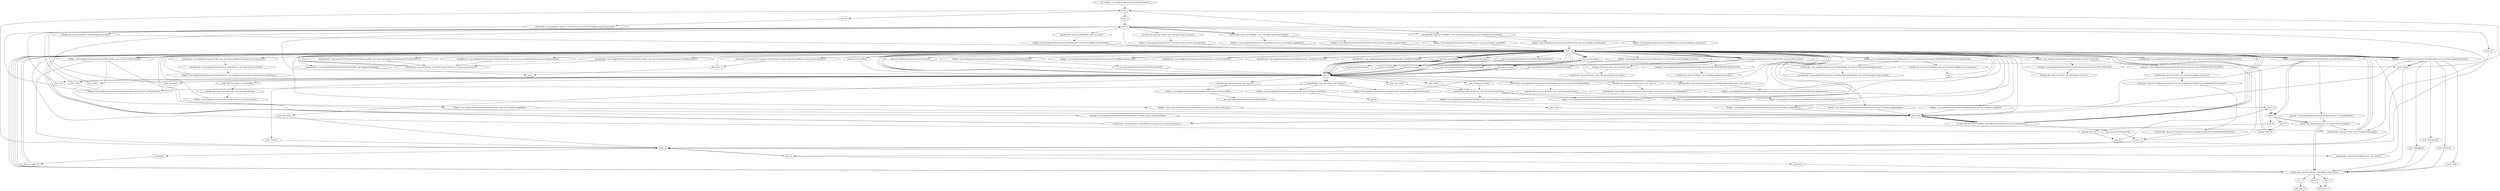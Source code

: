 digraph "" {
    "r0 := @this: com.mindprod.fontshowerawt.FontShowerAwt"
    "push 1"
    "r0 := @this: com.mindprod.fontshowerawt.FontShowerAwt"->"push 1";
    "push 2"
    "push 1"->"push 2";
    "push 0"
    "push 2"->"push 0";
    "load.r r0"
    "push 0"->"load.r r0";
    "staticinvoke <com.mindprod.common11.VersionCheck: boolean isJavaVersionOK(int,int,int,java.awt.Container)>"
    "load.r r0"->"staticinvoke <com.mindprod.common11.VersionCheck: boolean isJavaVersionOK(int,int,int,java.awt.Container)>";
    "ifne load.r r0"
    "staticinvoke <com.mindprod.common11.VersionCheck: boolean isJavaVersionOK(int,int,int,java.awt.Container)>"->"ifne load.r r0";
    "return"
    "ifne load.r r0"->"return";
    "ifne load.r r0"->"load.r r0";
    "new java.awt.BorderLayout"
    "load.r r0"->"new java.awt.BorderLayout";
    "dup1.r"
    "new java.awt.BorderLayout"->"dup1.r";
    "specialinvoke <java.awt.BorderLayout: void <init>()>"
    "dup1.r"->"specialinvoke <java.awt.BorderLayout: void <init>()>";
    "virtualinvoke <com.mindprod.fontshowerawt.FontShowerAwt: void setLayout(java.awt.LayoutManager)>"
    "specialinvoke <java.awt.BorderLayout: void <init>()>"->"virtualinvoke <com.mindprod.fontshowerawt.FontShowerAwt: void setLayout(java.awt.LayoutManager)>";
    "virtualinvoke <com.mindprod.fontshowerawt.FontShowerAwt: void setLayout(java.awt.LayoutManager)>"->"load.r r0";
    "new java.awt.Panel"
    "load.r r0"->"new java.awt.Panel";
    "new java.awt.Panel"->"dup1.r";
    "specialinvoke <java.awt.Panel: void <init>()>"
    "dup1.r"->"specialinvoke <java.awt.Panel: void <init>()>";
    "fieldput <com.mindprod.fontshowerawt.FontShowerAwt: java.awt.Panel toolBar>"
    "specialinvoke <java.awt.Panel: void <init>()>"->"fieldput <com.mindprod.fontshowerawt.FontShowerAwt: java.awt.Panel toolBar>";
    "new com.mindprod.fontshowerawt.FontShowerAwt$1"
    "fieldput <com.mindprod.fontshowerawt.FontShowerAwt: java.awt.Panel toolBar>"->"new com.mindprod.fontshowerawt.FontShowerAwt$1";
    "store.r $r6"
    "new com.mindprod.fontshowerawt.FontShowerAwt$1"->"store.r $r6";
    "load.r $r6"
    "store.r $r6"->"load.r $r6";
    "load.r $r6"->"load.r r0";
    "specialinvoke <com.mindprod.fontshowerawt.FontShowerAwt$1: void <init>(com.mindprod.fontshowerawt.FontShowerAwt)>"
    "load.r r0"->"specialinvoke <com.mindprod.fontshowerawt.FontShowerAwt$1: void <init>(com.mindprod.fontshowerawt.FontShowerAwt)>";
    "specialinvoke <com.mindprod.fontshowerawt.FontShowerAwt$1: void <init>(com.mindprod.fontshowerawt.FontShowerAwt)>"->"load.r r0";
    "new java.awt.Label"
    "load.r r0"->"new java.awt.Label";
    "new java.awt.Label"->"dup1.r";
    "push \"AWT Font Shower 2.9 build 9411\""
    "dup1.r"->"push \"AWT Font Shower 2.9 build 9411\"";
    "specialinvoke <java.awt.Label: void <init>(java.lang.String)>"
    "push \"AWT Font Shower 2.9 build 9411\""->"specialinvoke <java.awt.Label: void <init>(java.lang.String)>";
    "fieldput <com.mindprod.fontshowerawt.FontShowerAwt: java.awt.Label title>"
    "specialinvoke <java.awt.Label: void <init>(java.lang.String)>"->"fieldput <com.mindprod.fontshowerawt.FontShowerAwt: java.awt.Label title>";
    "fieldput <com.mindprod.fontshowerawt.FontShowerAwt: java.awt.Label title>"->"load.r r0";
    "fieldget <com.mindprod.fontshowerawt.FontShowerAwt: java.awt.Label title>"
    "load.r r0"->"fieldget <com.mindprod.fontshowerawt.FontShowerAwt: java.awt.Label title>";
    "staticget <com.mindprod.fontshowerawt.FontShowerAwt: java.awt.Font FONT_FOR_TITLE>"
    "fieldget <com.mindprod.fontshowerawt.FontShowerAwt: java.awt.Label title>"->"staticget <com.mindprod.fontshowerawt.FontShowerAwt: java.awt.Font FONT_FOR_TITLE>";
    "virtualinvoke <java.awt.Label: void setFont(java.awt.Font)>"
    "staticget <com.mindprod.fontshowerawt.FontShowerAwt: java.awt.Font FONT_FOR_TITLE>"->"virtualinvoke <java.awt.Label: void setFont(java.awt.Font)>";
    "virtualinvoke <java.awt.Label: void setFont(java.awt.Font)>"->"load.r r0";
    "load.r r0"->"fieldget <com.mindprod.fontshowerawt.FontShowerAwt: java.awt.Label title>";
    "staticget <com.mindprod.fontshowerawt.FontShowerAwt: java.awt.Color FOREGROUND_FOR_TITLE>"
    "fieldget <com.mindprod.fontshowerawt.FontShowerAwt: java.awt.Label title>"->"staticget <com.mindprod.fontshowerawt.FontShowerAwt: java.awt.Color FOREGROUND_FOR_TITLE>";
    "virtualinvoke <java.awt.Label: void setForeground(java.awt.Color)>"
    "staticget <com.mindprod.fontshowerawt.FontShowerAwt: java.awt.Color FOREGROUND_FOR_TITLE>"->"virtualinvoke <java.awt.Label: void setForeground(java.awt.Color)>";
    "staticinvoke <java.awt.GraphicsEnvironment: java.awt.GraphicsEnvironment getLocalGraphicsEnvironment()>"
    "virtualinvoke <java.awt.Label: void setForeground(java.awt.Color)>"->"staticinvoke <java.awt.GraphicsEnvironment: java.awt.GraphicsEnvironment getLocalGraphicsEnvironment()>";
    "virtualinvoke <java.awt.GraphicsEnvironment: java.lang.String[] getAvailableFontFamilyNames()>"
    "staticinvoke <java.awt.GraphicsEnvironment: java.awt.GraphicsEnvironment getLocalGraphicsEnvironment()>"->"virtualinvoke <java.awt.GraphicsEnvironment: java.lang.String[] getAvailableFontFamilyNames()>";
    "store.r r3"
    "virtualinvoke <java.awt.GraphicsEnvironment: java.lang.String[] getAvailableFontFamilyNames()>"->"store.r r3";
    "store.r r3"->"load.r r0";
    "new java.awt.Choice"
    "load.r r0"->"new java.awt.Choice";
    "new java.awt.Choice"->"dup1.r";
    "specialinvoke <java.awt.Choice: void <init>()>"
    "dup1.r"->"specialinvoke <java.awt.Choice: void <init>()>";
    "fieldput <com.mindprod.fontshowerawt.FontShowerAwt: java.awt.Choice allFontChoices>"
    "specialinvoke <java.awt.Choice: void <init>()>"->"fieldput <com.mindprod.fontshowerawt.FontShowerAwt: java.awt.Choice allFontChoices>";
    "fieldput <com.mindprod.fontshowerawt.FontShowerAwt: java.awt.Choice allFontChoices>"->"push 0";
    "store.i i2"
    "push 0"->"store.i i2";
    "load.i i2"
    "store.i i2"->"load.i i2";
    "load.r r3"
    "load.i i2"->"load.r r3";
    "arraylength"
    "load.r r3"->"arraylength";
    "ifcmpge.i load.r r0"
    "arraylength"->"ifcmpge.i load.r r0";
    "ifcmpge.i load.r r0"->"load.r r0";
    "fieldget <com.mindprod.fontshowerawt.FontShowerAwt: java.awt.Choice allFontChoices>"
    "load.r r0"->"fieldget <com.mindprod.fontshowerawt.FontShowerAwt: java.awt.Choice allFontChoices>";
    "fieldget <com.mindprod.fontshowerawt.FontShowerAwt: java.awt.Choice allFontChoices>"->"load.r r3";
    "load.r r3"->"load.i i2";
    "arrayread.r"
    "load.i i2"->"arrayread.r";
    "virtualinvoke <java.awt.Choice: void add(java.lang.String)>"
    "arrayread.r"->"virtualinvoke <java.awt.Choice: void add(java.lang.String)>";
    "inc.i i2 1"
    "virtualinvoke <java.awt.Choice: void add(java.lang.String)>"->"inc.i i2 1";
    "goto load.i i2"
    "inc.i i2 1"->"goto load.i i2";
    "ifcmpge.i load.r r0"->"load.r r0";
    "load.r r0"->"fieldget <com.mindprod.fontshowerawt.FontShowerAwt: java.awt.Choice allFontChoices>";
    "staticget <com.mindprod.fontshowerawt.FontShowerAwt: java.lang.String currentFontName>"
    "fieldget <com.mindprod.fontshowerawt.FontShowerAwt: java.awt.Choice allFontChoices>"->"staticget <com.mindprod.fontshowerawt.FontShowerAwt: java.lang.String currentFontName>";
    "virtualinvoke <java.awt.Choice: void select(java.lang.String)>"
    "staticget <com.mindprod.fontshowerawt.FontShowerAwt: java.lang.String currentFontName>"->"virtualinvoke <java.awt.Choice: void select(java.lang.String)>";
    "virtualinvoke <java.awt.Choice: void select(java.lang.String)>"->"load.r r0";
    "load.r r0"->"fieldget <com.mindprod.fontshowerawt.FontShowerAwt: java.awt.Choice allFontChoices>";
    "fieldget <com.mindprod.fontshowerawt.FontShowerAwt: java.awt.Choice allFontChoices>"->"load.r $r6";
    "virtualinvoke <java.awt.Choice: void addItemListener(java.awt.event.ItemListener)>"
    "load.r $r6"->"virtualinvoke <java.awt.Choice: void addItemListener(java.awt.event.ItemListener)>";
    "virtualinvoke <java.awt.Choice: void addItemListener(java.awt.event.ItemListener)>"->"load.r r0";
    "load.r r0"->"new java.awt.Choice";
    "new java.awt.Choice"->"dup1.r";
    "dup1.r"->"specialinvoke <java.awt.Choice: void <init>()>";
    "fieldput <com.mindprod.fontshowerawt.FontShowerAwt: java.awt.Choice logicalFontChoices>"
    "specialinvoke <java.awt.Choice: void <init>()>"->"fieldput <com.mindprod.fontshowerawt.FontShowerAwt: java.awt.Choice logicalFontChoices>";
    "fieldput <com.mindprod.fontshowerawt.FontShowerAwt: java.awt.Choice logicalFontChoices>"->"load.r r0";
    "fieldget <com.mindprod.fontshowerawt.FontShowerAwt: java.awt.Choice logicalFontChoices>"
    "load.r r0"->"fieldget <com.mindprod.fontshowerawt.FontShowerAwt: java.awt.Choice logicalFontChoices>";
    "push \"Dialog\""
    "fieldget <com.mindprod.fontshowerawt.FontShowerAwt: java.awt.Choice logicalFontChoices>"->"push \"Dialog\"";
    "push \"Dialog\""->"virtualinvoke <java.awt.Choice: void add(java.lang.String)>";
    "virtualinvoke <java.awt.Choice: void add(java.lang.String)>"->"load.r r0";
    "load.r r0"->"fieldget <com.mindprod.fontshowerawt.FontShowerAwt: java.awt.Choice logicalFontChoices>";
    "push \"DialogInput\""
    "fieldget <com.mindprod.fontshowerawt.FontShowerAwt: java.awt.Choice logicalFontChoices>"->"push \"DialogInput\"";
    "push \"DialogInput\""->"virtualinvoke <java.awt.Choice: void add(java.lang.String)>";
    "virtualinvoke <java.awt.Choice: void add(java.lang.String)>"->"load.r r0";
    "load.r r0"->"fieldget <com.mindprod.fontshowerawt.FontShowerAwt: java.awt.Choice logicalFontChoices>";
    "push \"Monospaced\""
    "fieldget <com.mindprod.fontshowerawt.FontShowerAwt: java.awt.Choice logicalFontChoices>"->"push \"Monospaced\"";
    "push \"Monospaced\""->"virtualinvoke <java.awt.Choice: void add(java.lang.String)>";
    "virtualinvoke <java.awt.Choice: void add(java.lang.String)>"->"load.r r0";
    "load.r r0"->"fieldget <com.mindprod.fontshowerawt.FontShowerAwt: java.awt.Choice logicalFontChoices>";
    "push \"SansSerif\""
    "fieldget <com.mindprod.fontshowerawt.FontShowerAwt: java.awt.Choice logicalFontChoices>"->"push \"SansSerif\"";
    "push \"SansSerif\""->"virtualinvoke <java.awt.Choice: void add(java.lang.String)>";
    "virtualinvoke <java.awt.Choice: void add(java.lang.String)>"->"load.r r0";
    "load.r r0"->"fieldget <com.mindprod.fontshowerawt.FontShowerAwt: java.awt.Choice logicalFontChoices>";
    "push \"Serif\""
    "fieldget <com.mindprod.fontshowerawt.FontShowerAwt: java.awt.Choice logicalFontChoices>"->"push \"Serif\"";
    "push \"Serif\""->"virtualinvoke <java.awt.Choice: void add(java.lang.String)>";
    "virtualinvoke <java.awt.Choice: void add(java.lang.String)>"->"load.r r0";
    "load.r r0"->"fieldget <com.mindprod.fontshowerawt.FontShowerAwt: java.awt.Choice logicalFontChoices>";
    "fieldget <com.mindprod.fontshowerawt.FontShowerAwt: java.awt.Choice logicalFontChoices>"->"push \"Dialog\"";
    "push \"Dialog\""->"virtualinvoke <java.awt.Choice: void select(java.lang.String)>";
    "virtualinvoke <java.awt.Choice: void select(java.lang.String)>"->"load.r r0";
    "load.r r0"->"fieldget <com.mindprod.fontshowerawt.FontShowerAwt: java.awt.Choice logicalFontChoices>";
    "fieldget <com.mindprod.fontshowerawt.FontShowerAwt: java.awt.Choice logicalFontChoices>"->"load.r $r6";
    "load.r $r6"->"virtualinvoke <java.awt.Choice: void addItemListener(java.awt.event.ItemListener)>";
    "virtualinvoke <java.awt.Choice: void addItemListener(java.awt.event.ItemListener)>"->"load.r r0";
    "load.r r0"->"new java.awt.Choice";
    "new java.awt.Choice"->"dup1.r";
    "dup1.r"->"specialinvoke <java.awt.Choice: void <init>()>";
    "fieldput <com.mindprod.fontshowerawt.FontShowerAwt: java.awt.Choice sizeChoices>"
    "specialinvoke <java.awt.Choice: void <init>()>"->"fieldput <com.mindprod.fontshowerawt.FontShowerAwt: java.awt.Choice sizeChoices>";
    "push 8"
    "fieldput <com.mindprod.fontshowerawt.FontShowerAwt: java.awt.Choice sizeChoices>"->"push 8";
    "store.i r3"
    "push 8"->"store.i r3";
    "load.i r3"
    "store.i r3"->"load.i r3";
    "push 30"
    "load.i r3"->"push 30";
    "ifcmpgt.i push 35"
    "push 30"->"ifcmpgt.i push 35";
    "ifcmpgt.i push 35"->"load.r r0";
    "fieldget <com.mindprod.fontshowerawt.FontShowerAwt: java.awt.Choice sizeChoices>"
    "load.r r0"->"fieldget <com.mindprod.fontshowerawt.FontShowerAwt: java.awt.Choice sizeChoices>";
    "fieldget <com.mindprod.fontshowerawt.FontShowerAwt: java.awt.Choice sizeChoices>"->"load.i r3";
    "staticinvoke <java.lang.Integer: java.lang.String toString(int)>"
    "load.i r3"->"staticinvoke <java.lang.Integer: java.lang.String toString(int)>";
    "staticinvoke <java.lang.Integer: java.lang.String toString(int)>"->"virtualinvoke <java.awt.Choice: void add(java.lang.String)>";
    "inc.i r3 1"
    "virtualinvoke <java.awt.Choice: void add(java.lang.String)>"->"inc.i r3 1";
    "goto load.i r3"
    "inc.i r3 1"->"goto load.i r3";
    "push 35"
    "ifcmpgt.i push 35"->"push 35";
    "push 35"->"store.i r3";
    "store.i r3"->"load.i r3";
    "push 70"
    "load.i r3"->"push 70";
    "ifcmpgt.i load.r r0"
    "push 70"->"ifcmpgt.i load.r r0";
    "ifcmpgt.i load.r r0"->"load.r r0";
    "load.r r0"->"fieldget <com.mindprod.fontshowerawt.FontShowerAwt: java.awt.Choice sizeChoices>";
    "fieldget <com.mindprod.fontshowerawt.FontShowerAwt: java.awt.Choice sizeChoices>"->"load.i r3";
    "load.i r3"->"staticinvoke <java.lang.Integer: java.lang.String toString(int)>";
    "staticinvoke <java.lang.Integer: java.lang.String toString(int)>"->"virtualinvoke <java.awt.Choice: void add(java.lang.String)>";
    "inc.i r3 5"
    "virtualinvoke <java.awt.Choice: void add(java.lang.String)>"->"inc.i r3 5";
    "inc.i r3 5"->"goto load.i r3";
    "ifcmpgt.i load.r r0"->"load.r r0";
    "load.r r0"->"fieldget <com.mindprod.fontshowerawt.FontShowerAwt: java.awt.Choice sizeChoices>";
    "staticget <com.mindprod.fontshowerawt.FontShowerAwt: int currentFontSize>"
    "fieldget <com.mindprod.fontshowerawt.FontShowerAwt: java.awt.Choice sizeChoices>"->"staticget <com.mindprod.fontshowerawt.FontShowerAwt: int currentFontSize>";
    "staticget <com.mindprod.fontshowerawt.FontShowerAwt: int currentFontSize>"->"staticinvoke <java.lang.Integer: java.lang.String toString(int)>";
    "staticinvoke <java.lang.Integer: java.lang.String toString(int)>"->"virtualinvoke <java.awt.Choice: void select(java.lang.String)>";
    "virtualinvoke <java.awt.Choice: void select(java.lang.String)>"->"load.r r0";
    "load.r r0"->"fieldget <com.mindprod.fontshowerawt.FontShowerAwt: java.awt.Choice sizeChoices>";
    "fieldget <com.mindprod.fontshowerawt.FontShowerAwt: java.awt.Choice sizeChoices>"->"load.r $r6";
    "load.r $r6"->"virtualinvoke <java.awt.Choice: void addItemListener(java.awt.event.ItemListener)>";
    "virtualinvoke <java.awt.Choice: void addItemListener(java.awt.event.ItemListener)>"->"load.r r0";
    "load.r r0"->"new java.awt.Label";
    "new java.awt.Label"->"dup1.r";
    "push \"pts\""
    "dup1.r"->"push \"pts\"";
    "push \"pts\""->"push 0";
    "specialinvoke <java.awt.Label: void <init>(java.lang.String,int)>"
    "push 0"->"specialinvoke <java.awt.Label: void <init>(java.lang.String,int)>";
    "fieldput <com.mindprod.fontshowerawt.FontShowerAwt: java.awt.Label ptLabel>"
    "specialinvoke <java.awt.Label: void <init>(java.lang.String,int)>"->"fieldput <com.mindprod.fontshowerawt.FontShowerAwt: java.awt.Label ptLabel>";
    "fieldput <com.mindprod.fontshowerawt.FontShowerAwt: java.awt.Label ptLabel>"->"load.r r0";
    "new java.awt.Checkbox"
    "load.r r0"->"new java.awt.Checkbox";
    "new java.awt.Checkbox"->"dup1.r";
    "push \"Bold\""
    "dup1.r"->"push \"Bold\"";
    "push \"Bold\""->"push 0";
    "specialinvoke <java.awt.Checkbox: void <init>(java.lang.String,boolean)>"
    "push 0"->"specialinvoke <java.awt.Checkbox: void <init>(java.lang.String,boolean)>";
    "fieldput <com.mindprod.fontshowerawt.FontShowerAwt: java.awt.Checkbox toggleBold>"
    "specialinvoke <java.awt.Checkbox: void <init>(java.lang.String,boolean)>"->"fieldput <com.mindprod.fontshowerawt.FontShowerAwt: java.awt.Checkbox toggleBold>";
    "fieldput <com.mindprod.fontshowerawt.FontShowerAwt: java.awt.Checkbox toggleBold>"->"load.r r0";
    "fieldget <com.mindprod.fontshowerawt.FontShowerAwt: java.awt.Checkbox toggleBold>"
    "load.r r0"->"fieldget <com.mindprod.fontshowerawt.FontShowerAwt: java.awt.Checkbox toggleBold>";
    "fieldget <com.mindprod.fontshowerawt.FontShowerAwt: java.awt.Checkbox toggleBold>"->"load.r $r6";
    "virtualinvoke <java.awt.Checkbox: void addItemListener(java.awt.event.ItemListener)>"
    "load.r $r6"->"virtualinvoke <java.awt.Checkbox: void addItemListener(java.awt.event.ItemListener)>";
    "virtualinvoke <java.awt.Checkbox: void addItemListener(java.awt.event.ItemListener)>"->"load.r r0";
    "load.r r0"->"new java.awt.Checkbox";
    "new java.awt.Checkbox"->"dup1.r";
    "push \"Italics\""
    "dup1.r"->"push \"Italics\"";
    "push \"Italics\""->"push 0";
    "push 0"->"specialinvoke <java.awt.Checkbox: void <init>(java.lang.String,boolean)>";
    "fieldput <com.mindprod.fontshowerawt.FontShowerAwt: java.awt.Checkbox toggleItalics>"
    "specialinvoke <java.awt.Checkbox: void <init>(java.lang.String,boolean)>"->"fieldput <com.mindprod.fontshowerawt.FontShowerAwt: java.awt.Checkbox toggleItalics>";
    "fieldput <com.mindprod.fontshowerawt.FontShowerAwt: java.awt.Checkbox toggleItalics>"->"load.r r0";
    "fieldget <com.mindprod.fontshowerawt.FontShowerAwt: java.awt.Checkbox toggleItalics>"
    "load.r r0"->"fieldget <com.mindprod.fontshowerawt.FontShowerAwt: java.awt.Checkbox toggleItalics>";
    "fieldget <com.mindprod.fontshowerawt.FontShowerAwt: java.awt.Checkbox toggleItalics>"->"load.r $r6";
    "load.r $r6"->"virtualinvoke <java.awt.Checkbox: void addItemListener(java.awt.event.ItemListener)>";
    "new java.awt.CheckboxGroup"
    "virtualinvoke <java.awt.Checkbox: void addItemListener(java.awt.event.ItemListener)>"->"new java.awt.CheckboxGroup";
    "new java.awt.CheckboxGroup"->"store.r r3";
    "store.r r3"->"load.r r3";
    "specialinvoke <java.awt.CheckboxGroup: void <init>()>"
    "load.r r3"->"specialinvoke <java.awt.CheckboxGroup: void <init>()>";
    "specialinvoke <java.awt.CheckboxGroup: void <init>()>"->"load.r r0";
    "load.r r0"->"new java.awt.Checkbox";
    "new java.awt.Checkbox"->"dup1.r";
    "push \"Canvas\""
    "dup1.r"->"push \"Canvas\"";
    "push \"Canvas\""->"load.r r3";
    "load.r r3"->"push 0";
    "specialinvoke <java.awt.Checkbox: void <init>(java.lang.String,java.awt.CheckboxGroup,boolean)>"
    "push 0"->"specialinvoke <java.awt.Checkbox: void <init>(java.lang.String,java.awt.CheckboxGroup,boolean)>";
    "fieldput <com.mindprod.fontshowerawt.FontShowerAwt: java.awt.Checkbox withCanvas>"
    "specialinvoke <java.awt.Checkbox: void <init>(java.lang.String,java.awt.CheckboxGroup,boolean)>"->"fieldput <com.mindprod.fontshowerawt.FontShowerAwt: java.awt.Checkbox withCanvas>";
    "fieldput <com.mindprod.fontshowerawt.FontShowerAwt: java.awt.Checkbox withCanvas>"->"load.r r0";
    "fieldget <com.mindprod.fontshowerawt.FontShowerAwt: java.awt.Checkbox withCanvas>"
    "load.r r0"->"fieldget <com.mindprod.fontshowerawt.FontShowerAwt: java.awt.Checkbox withCanvas>";
    "fieldget <com.mindprod.fontshowerawt.FontShowerAwt: java.awt.Checkbox withCanvas>"->"load.r $r6";
    "load.r $r6"->"virtualinvoke <java.awt.Checkbox: void addItemListener(java.awt.event.ItemListener)>";
    "virtualinvoke <java.awt.Checkbox: void addItemListener(java.awt.event.ItemListener)>"->"load.r r0";
    "load.r r0"->"new java.awt.Checkbox";
    "new java.awt.Checkbox"->"dup1.r";
    "push \"TextArea\""
    "dup1.r"->"push \"TextArea\"";
    "push \"TextArea\""->"load.r r3";
    "load.r r3"->"push 1";
    "push 1"->"specialinvoke <java.awt.Checkbox: void <init>(java.lang.String,java.awt.CheckboxGroup,boolean)>";
    "fieldput <com.mindprod.fontshowerawt.FontShowerAwt: java.awt.Checkbox withTextArea>"
    "specialinvoke <java.awt.Checkbox: void <init>(java.lang.String,java.awt.CheckboxGroup,boolean)>"->"fieldput <com.mindprod.fontshowerawt.FontShowerAwt: java.awt.Checkbox withTextArea>";
    "fieldput <com.mindprod.fontshowerawt.FontShowerAwt: java.awt.Checkbox withTextArea>"->"load.r r0";
    "fieldget <com.mindprod.fontshowerawt.FontShowerAwt: java.awt.Checkbox withTextArea>"
    "load.r r0"->"fieldget <com.mindprod.fontshowerawt.FontShowerAwt: java.awt.Checkbox withTextArea>";
    "fieldget <com.mindprod.fontshowerawt.FontShowerAwt: java.awt.Checkbox withTextArea>"->"load.r $r6";
    "load.r $r6"->"virtualinvoke <java.awt.Checkbox: void addItemListener(java.awt.event.ItemListener)>";
    "virtualinvoke <java.awt.Checkbox: void addItemListener(java.awt.event.ItemListener)>"->"load.r r0";
    "load.r r0"->"new java.awt.Checkbox";
    "new java.awt.Checkbox"->"dup1.r";
    "push \"Anti-alias\""
    "dup1.r"->"push \"Anti-alias\"";
    "push \"Anti-alias\""->"push 0";
    "push 0"->"specialinvoke <java.awt.Checkbox: void <init>(java.lang.String,boolean)>";
    "fieldput <com.mindprod.fontshowerawt.FontShowerAwt: java.awt.Checkbox toggleAntialias>"
    "specialinvoke <java.awt.Checkbox: void <init>(java.lang.String,boolean)>"->"fieldput <com.mindprod.fontshowerawt.FontShowerAwt: java.awt.Checkbox toggleAntialias>";
    "fieldput <com.mindprod.fontshowerawt.FontShowerAwt: java.awt.Checkbox toggleAntialias>"->"load.r r0";
    "fieldget <com.mindprod.fontshowerawt.FontShowerAwt: java.awt.Checkbox toggleAntialias>"
    "load.r r0"->"fieldget <com.mindprod.fontshowerawt.FontShowerAwt: java.awt.Checkbox toggleAntialias>";
    "fieldget <com.mindprod.fontshowerawt.FontShowerAwt: java.awt.Checkbox toggleAntialias>"->"load.r $r6";
    "load.r $r6"->"virtualinvoke <java.awt.Checkbox: void addItemListener(java.awt.event.ItemListener)>";
    "virtualinvoke <java.awt.Checkbox: void addItemListener(java.awt.event.ItemListener)>"->"load.r r0";
    "new java.awt.Button"
    "load.r r0"->"new java.awt.Button";
    "new java.awt.Button"->"dup1.r";
    "push \"Background Colour\""
    "dup1.r"->"push \"Background Colour\"";
    "specialinvoke <java.awt.Button: void <init>(java.lang.String)>"
    "push \"Background Colour\""->"specialinvoke <java.awt.Button: void <init>(java.lang.String)>";
    "fieldput <com.mindprod.fontshowerawt.FontShowerAwt: java.awt.Button chooseBackgroundColor>"
    "specialinvoke <java.awt.Button: void <init>(java.lang.String)>"->"fieldput <com.mindprod.fontshowerawt.FontShowerAwt: java.awt.Button chooseBackgroundColor>";
    "fieldput <com.mindprod.fontshowerawt.FontShowerAwt: java.awt.Button chooseBackgroundColor>"->"load.r r0";
    "fieldget <com.mindprod.fontshowerawt.FontShowerAwt: java.awt.Button chooseBackgroundColor>"
    "load.r r0"->"fieldget <com.mindprod.fontshowerawt.FontShowerAwt: java.awt.Button chooseBackgroundColor>";
    "new com.mindprod.fontshowerawt.FontShowerAwt$2"
    "fieldget <com.mindprod.fontshowerawt.FontShowerAwt: java.awt.Button chooseBackgroundColor>"->"new com.mindprod.fontshowerawt.FontShowerAwt$2";
    "new com.mindprod.fontshowerawt.FontShowerAwt$2"->"dup1.r";
    "dup1.r"->"load.r r0";
    "specialinvoke <com.mindprod.fontshowerawt.FontShowerAwt$2: void <init>(com.mindprod.fontshowerawt.FontShowerAwt)>"
    "load.r r0"->"specialinvoke <com.mindprod.fontshowerawt.FontShowerAwt$2: void <init>(com.mindprod.fontshowerawt.FontShowerAwt)>";
    "virtualinvoke <java.awt.Button: void addActionListener(java.awt.event.ActionListener)>"
    "specialinvoke <com.mindprod.fontshowerawt.FontShowerAwt$2: void <init>(com.mindprod.fontshowerawt.FontShowerAwt)>"->"virtualinvoke <java.awt.Button: void addActionListener(java.awt.event.ActionListener)>";
    "virtualinvoke <java.awt.Button: void addActionListener(java.awt.event.ActionListener)>"->"load.r r0";
    "new com.mindprod.fontshowerawt.ColorChooser"
    "load.r r0"->"new com.mindprod.fontshowerawt.ColorChooser";
    "new com.mindprod.fontshowerawt.ColorChooser"->"dup1.r";
    "dup1.r"->"load.r r0";
    "staticinvoke <com.mindprod.common11.Misc: java.awt.Frame getParentFrame(java.awt.Component)>"
    "load.r r0"->"staticinvoke <com.mindprod.common11.Misc: java.awt.Frame getParentFrame(java.awt.Component)>";
    "specialinvoke <com.mindprod.fontshowerawt.ColorChooser: void <init>(java.awt.Frame)>"
    "staticinvoke <com.mindprod.common11.Misc: java.awt.Frame getParentFrame(java.awt.Component)>"->"specialinvoke <com.mindprod.fontshowerawt.ColorChooser: void <init>(java.awt.Frame)>";
    "fieldput <com.mindprod.fontshowerawt.FontShowerAwt: com.mindprod.fontshowerawt.ColorChooser colorChooser>"
    "specialinvoke <com.mindprod.fontshowerawt.ColorChooser: void <init>(java.awt.Frame)>"->"fieldput <com.mindprod.fontshowerawt.FontShowerAwt: com.mindprod.fontshowerawt.ColorChooser colorChooser>";
    "fieldput <com.mindprod.fontshowerawt.FontShowerAwt: com.mindprod.fontshowerawt.ColorChooser colorChooser>"->"load.r r0";
    "load.r r0"->"new java.awt.Button";
    "new java.awt.Button"->"dup1.r";
    "push \"Text Colour\""
    "dup1.r"->"push \"Text Colour\"";
    "push \"Text Colour\""->"specialinvoke <java.awt.Button: void <init>(java.lang.String)>";
    "fieldput <com.mindprod.fontshowerawt.FontShowerAwt: java.awt.Button chooseForegroundColor>"
    "specialinvoke <java.awt.Button: void <init>(java.lang.String)>"->"fieldput <com.mindprod.fontshowerawt.FontShowerAwt: java.awt.Button chooseForegroundColor>";
    "fieldput <com.mindprod.fontshowerawt.FontShowerAwt: java.awt.Button chooseForegroundColor>"->"load.r r0";
    "fieldget <com.mindprod.fontshowerawt.FontShowerAwt: java.awt.Button chooseForegroundColor>"
    "load.r r0"->"fieldget <com.mindprod.fontshowerawt.FontShowerAwt: java.awt.Button chooseForegroundColor>";
    "new com.mindprod.fontshowerawt.FontShowerAwt$3"
    "fieldget <com.mindprod.fontshowerawt.FontShowerAwt: java.awt.Button chooseForegroundColor>"->"new com.mindprod.fontshowerawt.FontShowerAwt$3";
    "new com.mindprod.fontshowerawt.FontShowerAwt$3"->"dup1.r";
    "dup1.r"->"load.r r0";
    "specialinvoke <com.mindprod.fontshowerawt.FontShowerAwt$3: void <init>(com.mindprod.fontshowerawt.FontShowerAwt)>"
    "load.r r0"->"specialinvoke <com.mindprod.fontshowerawt.FontShowerAwt$3: void <init>(com.mindprod.fontshowerawt.FontShowerAwt)>";
    "specialinvoke <com.mindprod.fontshowerawt.FontShowerAwt$3: void <init>(com.mindprod.fontshowerawt.FontShowerAwt)>"->"virtualinvoke <java.awt.Button: void addActionListener(java.awt.event.ActionListener)>";
    "virtualinvoke <java.awt.Button: void addActionListener(java.awt.event.ActionListener)>"->"load.r r0";
    "load.r r0"->"new java.awt.Button";
    "new java.awt.Button"->"dup1.r";
    "push \"About\""
    "dup1.r"->"push \"About\"";
    "push \"About\""->"specialinvoke <java.awt.Button: void <init>(java.lang.String)>";
    "fieldput <com.mindprod.fontshowerawt.FontShowerAwt: java.awt.Button about>"
    "specialinvoke <java.awt.Button: void <init>(java.lang.String)>"->"fieldput <com.mindprod.fontshowerawt.FontShowerAwt: java.awt.Button about>";
    "fieldput <com.mindprod.fontshowerawt.FontShowerAwt: java.awt.Button about>"->"load.r r0";
    "fieldget <com.mindprod.fontshowerawt.FontShowerAwt: java.awt.Button about>"
    "load.r r0"->"fieldget <com.mindprod.fontshowerawt.FontShowerAwt: java.awt.Button about>";
    "staticget <java.awt.Color: java.awt.Color white>"
    "fieldget <com.mindprod.fontshowerawt.FontShowerAwt: java.awt.Button about>"->"staticget <java.awt.Color: java.awt.Color white>";
    "virtualinvoke <java.awt.Button: void setForeground(java.awt.Color)>"
    "staticget <java.awt.Color: java.awt.Color white>"->"virtualinvoke <java.awt.Button: void setForeground(java.awt.Color)>";
    "virtualinvoke <java.awt.Button: void setForeground(java.awt.Color)>"->"load.r r0";
    "load.r r0"->"fieldget <com.mindprod.fontshowerawt.FontShowerAwt: java.awt.Button about>";
    "staticget <com.mindprod.fontshowerawt.FontShowerAwt: java.awt.Color BACKGROUND_FOR_BUTTON>"
    "fieldget <com.mindprod.fontshowerawt.FontShowerAwt: java.awt.Button about>"->"staticget <com.mindprod.fontshowerawt.FontShowerAwt: java.awt.Color BACKGROUND_FOR_BUTTON>";
    "virtualinvoke <java.awt.Button: void setBackground(java.awt.Color)>"
    "staticget <com.mindprod.fontshowerawt.FontShowerAwt: java.awt.Color BACKGROUND_FOR_BUTTON>"->"virtualinvoke <java.awt.Button: void setBackground(java.awt.Color)>";
    "virtualinvoke <java.awt.Button: void setBackground(java.awt.Color)>"->"load.r r0";
    "load.r r0"->"fieldget <com.mindprod.fontshowerawt.FontShowerAwt: java.awt.Button about>";
    "fieldget <com.mindprod.fontshowerawt.FontShowerAwt: java.awt.Button about>"->"push \"Dialog\"";
    "push \"Dialog\""->"push 1";
    "push 16"
    "push 1"->"push 16";
    "staticinvoke <com.mindprod.common11.FontFactory: java.awt.Font build(java.lang.String,int,int)>"
    "push 16"->"staticinvoke <com.mindprod.common11.FontFactory: java.awt.Font build(java.lang.String,int,int)>";
    "virtualinvoke <java.awt.Button: void setFont(java.awt.Font)>"
    "staticinvoke <com.mindprod.common11.FontFactory: java.awt.Font build(java.lang.String,int,int)>"->"virtualinvoke <java.awt.Button: void setFont(java.awt.Font)>";
    "virtualinvoke <java.awt.Button: void setFont(java.awt.Font)>"->"load.r r0";
    "load.r r0"->"fieldget <com.mindprod.fontshowerawt.FontShowerAwt: java.awt.Button about>";
    "new com.mindprod.fontshowerawt.FontShowerAwt$4"
    "fieldget <com.mindprod.fontshowerawt.FontShowerAwt: java.awt.Button about>"->"new com.mindprod.fontshowerawt.FontShowerAwt$4";
    "new com.mindprod.fontshowerawt.FontShowerAwt$4"->"dup1.r";
    "dup1.r"->"load.r r0";
    "specialinvoke <com.mindprod.fontshowerawt.FontShowerAwt$4: void <init>(com.mindprod.fontshowerawt.FontShowerAwt)>"
    "load.r r0"->"specialinvoke <com.mindprod.fontshowerawt.FontShowerAwt$4: void <init>(com.mindprod.fontshowerawt.FontShowerAwt)>";
    "specialinvoke <com.mindprod.fontshowerawt.FontShowerAwt$4: void <init>(com.mindprod.fontshowerawt.FontShowerAwt)>"->"virtualinvoke <java.awt.Button: void addActionListener(java.awt.event.ActionListener)>";
    "virtualinvoke <java.awt.Button: void addActionListener(java.awt.event.ActionListener)>"->"load.r r0";
    "new java.awt.TextArea"
    "load.r r0"->"new java.awt.TextArea";
    "new java.awt.TextArea"->"dup1.r";
    "staticinvoke <com.mindprod.fontshowerawt.FontSamples: java.lang.String getFontSampleText()>"
    "dup1.r"->"staticinvoke <com.mindprod.fontshowerawt.FontSamples: java.lang.String getFontSampleText()>";
    "specialinvoke <java.awt.TextArea: void <init>(java.lang.String)>"
    "staticinvoke <com.mindprod.fontshowerawt.FontSamples: java.lang.String getFontSampleText()>"->"specialinvoke <java.awt.TextArea: void <init>(java.lang.String)>";
    "fieldput <com.mindprod.fontshowerawt.FontShowerAwt: java.awt.TextArea displayTextArea>"
    "specialinvoke <java.awt.TextArea: void <init>(java.lang.String)>"->"fieldput <com.mindprod.fontshowerawt.FontShowerAwt: java.awt.TextArea displayTextArea>";
    "fieldput <com.mindprod.fontshowerawt.FontShowerAwt: java.awt.TextArea displayTextArea>"->"load.r r0";
    "new com.mindprod.fontshowerawt.AntiAliastedFontedTextArea"
    "load.r r0"->"new com.mindprod.fontshowerawt.AntiAliastedFontedTextArea";
    "new com.mindprod.fontshowerawt.AntiAliastedFontedTextArea"->"dup1.r";
    "specialinvoke <com.mindprod.fontshowerawt.AntiAliastedFontedTextArea: void <init>()>"
    "dup1.r"->"specialinvoke <com.mindprod.fontshowerawt.AntiAliastedFontedTextArea: void <init>()>";
    "fieldput <com.mindprod.fontshowerawt.FontShowerAwt: com.mindprod.fontshowerawt.AntiAliastedFontedTextArea displayCanvas>"
    "specialinvoke <com.mindprod.fontshowerawt.AntiAliastedFontedTextArea: void <init>()>"->"fieldput <com.mindprod.fontshowerawt.FontShowerAwt: com.mindprod.fontshowerawt.AntiAliastedFontedTextArea displayCanvas>";
    "fieldput <com.mindprod.fontshowerawt.FontShowerAwt: com.mindprod.fontshowerawt.AntiAliastedFontedTextArea displayCanvas>"->"load.r r0";
    "fieldget <com.mindprod.fontshowerawt.FontShowerAwt: com.mindprod.fontshowerawt.AntiAliastedFontedTextArea displayCanvas>"
    "load.r r0"->"fieldget <com.mindprod.fontshowerawt.FontShowerAwt: com.mindprod.fontshowerawt.AntiAliastedFontedTextArea displayCanvas>";
    "staticinvoke <com.mindprod.fontshowerawt.FontSamples: java.lang.String[] getFontSampleLines()>"
    "fieldget <com.mindprod.fontshowerawt.FontShowerAwt: com.mindprod.fontshowerawt.AntiAliastedFontedTextArea displayCanvas>"->"staticinvoke <com.mindprod.fontshowerawt.FontSamples: java.lang.String[] getFontSampleLines()>";
    "virtualinvoke <com.mindprod.fontshowerawt.AntiAliastedFontedTextArea: void setTextLines(java.lang.String[])>"
    "staticinvoke <com.mindprod.fontshowerawt.FontSamples: java.lang.String[] getFontSampleLines()>"->"virtualinvoke <com.mindprod.fontshowerawt.AntiAliastedFontedTextArea: void setTextLines(java.lang.String[])>";
    "virtualinvoke <com.mindprod.fontshowerawt.AntiAliastedFontedTextArea: void setTextLines(java.lang.String[])>"->"load.r r0";
    "new java.awt.ScrollPane"
    "load.r r0"->"new java.awt.ScrollPane";
    "new java.awt.ScrollPane"->"dup1.r";
    "dup1.r"->"push 0";
    "specialinvoke <java.awt.ScrollPane: void <init>(int)>"
    "push 0"->"specialinvoke <java.awt.ScrollPane: void <init>(int)>";
    "fieldput <com.mindprod.fontshowerawt.FontShowerAwt: java.awt.ScrollPane canvasScroller>"
    "specialinvoke <java.awt.ScrollPane: void <init>(int)>"->"fieldput <com.mindprod.fontshowerawt.FontShowerAwt: java.awt.ScrollPane canvasScroller>";
    "fieldput <com.mindprod.fontshowerawt.FontShowerAwt: java.awt.ScrollPane canvasScroller>"->"load.r r0";
    "fieldget <com.mindprod.fontshowerawt.FontShowerAwt: java.awt.ScrollPane canvasScroller>"
    "load.r r0"->"fieldget <com.mindprod.fontshowerawt.FontShowerAwt: java.awt.ScrollPane canvasScroller>";
    "fieldget <com.mindprod.fontshowerawt.FontShowerAwt: java.awt.ScrollPane canvasScroller>"->"load.r r0";
    "load.r r0"->"fieldget <com.mindprod.fontshowerawt.FontShowerAwt: com.mindprod.fontshowerawt.AntiAliastedFontedTextArea displayCanvas>";
    "virtualinvoke <java.awt.ScrollPane: java.awt.Component add(java.awt.Component)>"
    "fieldget <com.mindprod.fontshowerawt.FontShowerAwt: com.mindprod.fontshowerawt.AntiAliastedFontedTextArea displayCanvas>"->"virtualinvoke <java.awt.ScrollPane: java.awt.Component add(java.awt.Component)>";
    "pop"
    "virtualinvoke <java.awt.ScrollPane: java.awt.Component add(java.awt.Component)>"->"pop";
    "pop"->"load.r r0";
    "specialinvoke <com.mindprod.fontshowerawt.FontShowerAwt: void layoutToolbar()>"
    "load.r r0"->"specialinvoke <com.mindprod.fontshowerawt.FontShowerAwt: void layoutToolbar()>";
    "specialinvoke <com.mindprod.fontshowerawt.FontShowerAwt: void layoutToolbar()>"->"load.r r0";
    "specialinvoke <com.mindprod.fontshowerawt.FontShowerAwt: void flipFromCanvas()>"
    "load.r r0"->"specialinvoke <com.mindprod.fontshowerawt.FontShowerAwt: void flipFromCanvas()>";
    "specialinvoke <com.mindprod.fontshowerawt.FontShowerAwt: void flipFromCanvas()>"->"load.r r0";
    "specialinvoke <com.mindprod.fontshowerawt.FontShowerAwt: void flipToTextArea()>"
    "load.r r0"->"specialinvoke <com.mindprod.fontshowerawt.FontShowerAwt: void flipToTextArea()>";
    "specialinvoke <com.mindprod.fontshowerawt.FontShowerAwt: void flipToTextArea()>"->"load.r r0";
    "specialinvoke <com.mindprod.fontshowerawt.FontShowerAwt: void displayFontSample()>"
    "load.r r0"->"specialinvoke <com.mindprod.fontshowerawt.FontShowerAwt: void displayFontSample()>";
    "specialinvoke <com.mindprod.fontshowerawt.FontShowerAwt: void displayFontSample()>"->"return";
}
